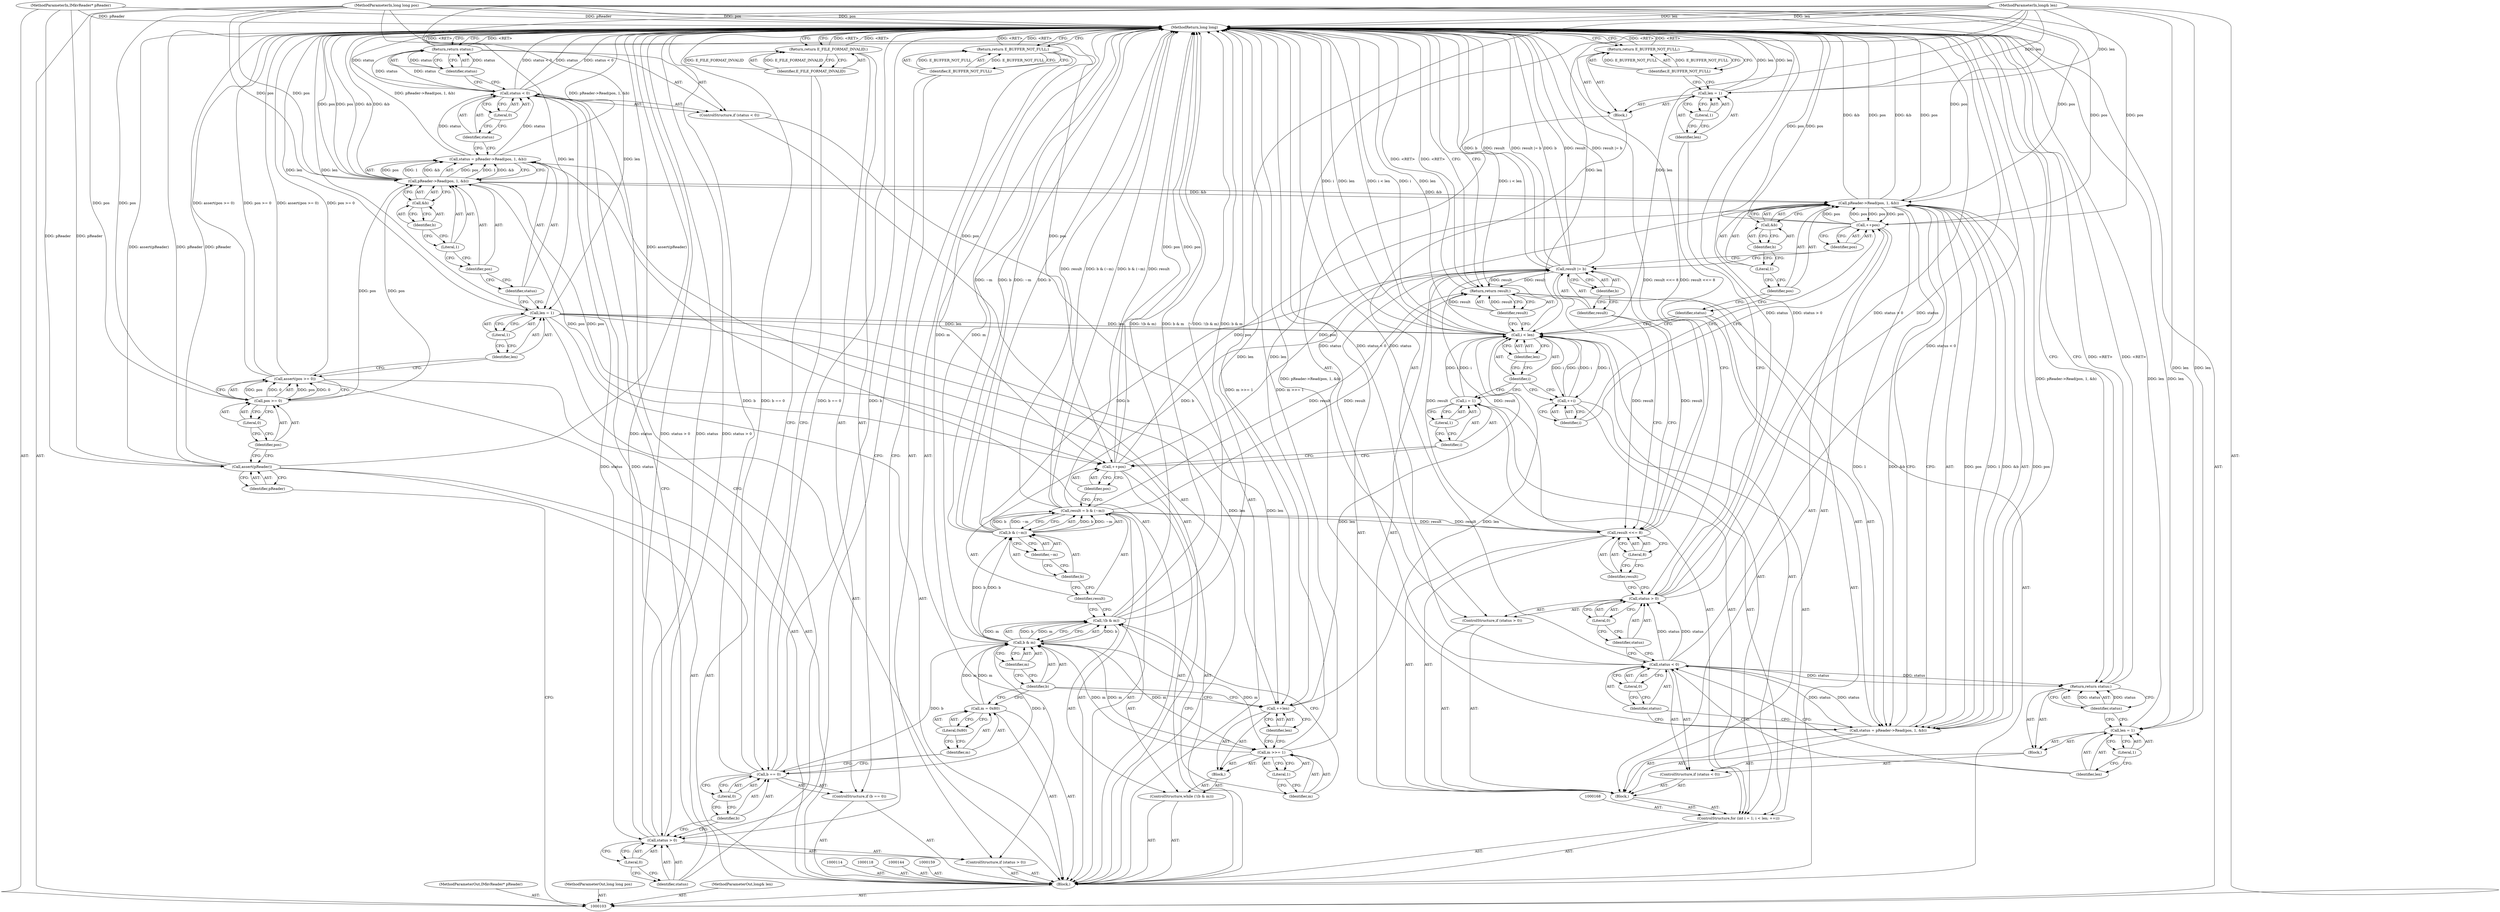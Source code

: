 digraph "1_Android_04839626ed859623901ebd3a5fd483982186b59d_196" {
"1000215" [label="(MethodReturn,long long)"];
"1000104" [label="(MethodParameterIn,IMkvReader* pReader)"];
"1000291" [label="(MethodParameterOut,IMkvReader* pReader)"];
"1000105" [label="(MethodParameterIn,long long pos)"];
"1000292" [label="(MethodParameterOut,long long pos)"];
"1000106" [label="(MethodParameterIn,long& len)"];
"1000293" [label="(MethodParameterOut,long& len)"];
"1000121" [label="(Call,pReader->Read(pos, 1, &b))"];
"1000122" [label="(Identifier,pos)"];
"1000123" [label="(Literal,1)"];
"1000124" [label="(Call,&b)"];
"1000125" [label="(Identifier,b)"];
"1000119" [label="(Call,status = pReader->Read(pos, 1, &b))"];
"1000120" [label="(Identifier,status)"];
"1000129" [label="(Literal,0)"];
"1000126" [label="(ControlStructure,if (status < 0))"];
"1000127" [label="(Call,status < 0)"];
"1000128" [label="(Identifier,status)"];
"1000131" [label="(Identifier,status)"];
"1000130" [label="(Return,return status;)"];
"1000135" [label="(Literal,0)"];
"1000132" [label="(ControlStructure,if (status > 0))"];
"1000133" [label="(Call,status > 0)"];
"1000134" [label="(Identifier,status)"];
"1000137" [label="(Identifier,E_BUFFER_NOT_FULL)"];
"1000136" [label="(Return,return E_BUFFER_NOT_FULL;)"];
"1000141" [label="(Literal,0)"];
"1000138" [label="(ControlStructure,if (b == 0))"];
"1000139" [label="(Call,b == 0)"];
"1000140" [label="(Identifier,b)"];
"1000107" [label="(Block,)"];
"1000143" [label="(Identifier,E_FILE_FORMAT_INVALID)"];
"1000142" [label="(Return,return E_FILE_FORMAT_INVALID;)"];
"1000145" [label="(Call,m = 0x80)"];
"1000146" [label="(Identifier,m)"];
"1000147" [label="(Literal,0x80)"];
"1000149" [label="(Call,!(b & m))"];
"1000150" [label="(Call,b & m)"];
"1000151" [label="(Identifier,b)"];
"1000152" [label="(Identifier,m)"];
"1000148" [label="(ControlStructure,while (!(b & m)))"];
"1000153" [label="(Block,)"];
"1000156" [label="(Literal,1)"];
"1000154" [label="(Call,m >>= 1)"];
"1000155" [label="(Identifier,m)"];
"1000158" [label="(Identifier,len)"];
"1000157" [label="(Call,++len)"];
"1000160" [label="(Call,result = b & (~m))"];
"1000161" [label="(Identifier,result)"];
"1000162" [label="(Call,b & (~m))"];
"1000163" [label="(Identifier,b)"];
"1000164" [label="(Identifier,~m)"];
"1000109" [label="(Identifier,pReader)"];
"1000108" [label="(Call,assert(pReader))"];
"1000165" [label="(Call,++pos)"];
"1000166" [label="(Identifier,pos)"];
"1000169" [label="(Call,i = 1)"];
"1000170" [label="(Identifier,i)"];
"1000171" [label="(Literal,1)"];
"1000172" [label="(Call,i < len)"];
"1000173" [label="(Identifier,i)"];
"1000174" [label="(Identifier,len)"];
"1000175" [label="(Call,++i)"];
"1000176" [label="(Identifier,i)"];
"1000167" [label="(ControlStructure,for (int i = 1; i < len; ++i))"];
"1000177" [label="(Block,)"];
"1000180" [label="(Call,pReader->Read(pos, 1, &b))"];
"1000181" [label="(Identifier,pos)"];
"1000182" [label="(Literal,1)"];
"1000183" [label="(Call,&b)"];
"1000184" [label="(Identifier,b)"];
"1000178" [label="(Call,status = pReader->Read(pos, 1, &b))"];
"1000179" [label="(Identifier,status)"];
"1000186" [label="(Call,status < 0)"];
"1000187" [label="(Identifier,status)"];
"1000188" [label="(Literal,0)"];
"1000185" [label="(ControlStructure,if (status < 0))"];
"1000189" [label="(Block,)"];
"1000190" [label="(Call,len = 1)"];
"1000191" [label="(Identifier,len)"];
"1000192" [label="(Literal,1)"];
"1000193" [label="(Return,return status;)"];
"1000194" [label="(Identifier,status)"];
"1000111" [label="(Call,pos >= 0)"];
"1000112" [label="(Identifier,pos)"];
"1000113" [label="(Literal,0)"];
"1000110" [label="(Call,assert(pos >= 0))"];
"1000196" [label="(Call,status > 0)"];
"1000197" [label="(Identifier,status)"];
"1000198" [label="(Literal,0)"];
"1000195" [label="(ControlStructure,if (status > 0))"];
"1000199" [label="(Block,)"];
"1000200" [label="(Call,len = 1)"];
"1000201" [label="(Identifier,len)"];
"1000202" [label="(Literal,1)"];
"1000203" [label="(Return,return E_BUFFER_NOT_FULL;)"];
"1000204" [label="(Identifier,E_BUFFER_NOT_FULL)"];
"1000207" [label="(Literal,8)"];
"1000205" [label="(Call,result <<= 8)"];
"1000206" [label="(Identifier,result)"];
"1000210" [label="(Identifier,b)"];
"1000208" [label="(Call,result |= b)"];
"1000209" [label="(Identifier,result)"];
"1000212" [label="(Identifier,pos)"];
"1000211" [label="(Call,++pos)"];
"1000214" [label="(Identifier,result)"];
"1000213" [label="(Return,return result;)"];
"1000117" [label="(Literal,1)"];
"1000115" [label="(Call,len = 1)"];
"1000116" [label="(Identifier,len)"];
"1000215" -> "1000103"  [label="AST: "];
"1000215" -> "1000130"  [label="CFG: "];
"1000215" -> "1000136"  [label="CFG: "];
"1000215" -> "1000142"  [label="CFG: "];
"1000215" -> "1000193"  [label="CFG: "];
"1000215" -> "1000203"  [label="CFG: "];
"1000215" -> "1000213"  [label="CFG: "];
"1000136" -> "1000215"  [label="DDG: <RET>"];
"1000142" -> "1000215"  [label="DDG: <RET>"];
"1000130" -> "1000215"  [label="DDG: <RET>"];
"1000213" -> "1000215"  [label="DDG: <RET>"];
"1000203" -> "1000215"  [label="DDG: <RET>"];
"1000200" -> "1000215"  [label="DDG: len"];
"1000208" -> "1000215"  [label="DDG: b"];
"1000208" -> "1000215"  [label="DDG: result"];
"1000208" -> "1000215"  [label="DDG: result |= b"];
"1000104" -> "1000215"  [label="DDG: pReader"];
"1000105" -> "1000215"  [label="DDG: pos"];
"1000139" -> "1000215"  [label="DDG: b == 0"];
"1000139" -> "1000215"  [label="DDG: b"];
"1000133" -> "1000215"  [label="DDG: status"];
"1000133" -> "1000215"  [label="DDG: status > 0"];
"1000180" -> "1000215"  [label="DDG: pos"];
"1000180" -> "1000215"  [label="DDG: &b"];
"1000127" -> "1000215"  [label="DDG: status < 0"];
"1000127" -> "1000215"  [label="DDG: status"];
"1000196" -> "1000215"  [label="DDG: status"];
"1000196" -> "1000215"  [label="DDG: status > 0"];
"1000149" -> "1000215"  [label="DDG: b & m"];
"1000149" -> "1000215"  [label="DDG: !(b & m)"];
"1000162" -> "1000215"  [label="DDG: ~m"];
"1000162" -> "1000215"  [label="DDG: b"];
"1000186" -> "1000215"  [label="DDG: status < 0"];
"1000186" -> "1000215"  [label="DDG: status"];
"1000172" -> "1000215"  [label="DDG: i < len"];
"1000172" -> "1000215"  [label="DDG: i"];
"1000172" -> "1000215"  [label="DDG: len"];
"1000108" -> "1000215"  [label="DDG: assert(pReader)"];
"1000108" -> "1000215"  [label="DDG: pReader"];
"1000165" -> "1000215"  [label="DDG: pos"];
"1000150" -> "1000215"  [label="DDG: m"];
"1000190" -> "1000215"  [label="DDG: len"];
"1000119" -> "1000215"  [label="DDG: pReader->Read(pos, 1, &b)"];
"1000178" -> "1000215"  [label="DDG: pReader->Read(pos, 1, &b)"];
"1000211" -> "1000215"  [label="DDG: pos"];
"1000154" -> "1000215"  [label="DDG: m >>= 1"];
"1000110" -> "1000215"  [label="DDG: assert(pos >= 0)"];
"1000110" -> "1000215"  [label="DDG: pos >= 0"];
"1000121" -> "1000215"  [label="DDG: pos"];
"1000121" -> "1000215"  [label="DDG: &b"];
"1000205" -> "1000215"  [label="DDG: result <<= 8"];
"1000160" -> "1000215"  [label="DDG: b & (~m)"];
"1000160" -> "1000215"  [label="DDG: result"];
"1000115" -> "1000215"  [label="DDG: len"];
"1000106" -> "1000215"  [label="DDG: len"];
"1000193" -> "1000215"  [label="DDG: <RET>"];
"1000104" -> "1000103"  [label="AST: "];
"1000104" -> "1000215"  [label="DDG: pReader"];
"1000104" -> "1000108"  [label="DDG: pReader"];
"1000291" -> "1000103"  [label="AST: "];
"1000105" -> "1000103"  [label="AST: "];
"1000105" -> "1000215"  [label="DDG: pos"];
"1000105" -> "1000111"  [label="DDG: pos"];
"1000105" -> "1000121"  [label="DDG: pos"];
"1000105" -> "1000165"  [label="DDG: pos"];
"1000105" -> "1000180"  [label="DDG: pos"];
"1000105" -> "1000211"  [label="DDG: pos"];
"1000292" -> "1000103"  [label="AST: "];
"1000106" -> "1000103"  [label="AST: "];
"1000106" -> "1000215"  [label="DDG: len"];
"1000106" -> "1000115"  [label="DDG: len"];
"1000106" -> "1000157"  [label="DDG: len"];
"1000106" -> "1000172"  [label="DDG: len"];
"1000106" -> "1000190"  [label="DDG: len"];
"1000106" -> "1000200"  [label="DDG: len"];
"1000293" -> "1000103"  [label="AST: "];
"1000121" -> "1000119"  [label="AST: "];
"1000121" -> "1000124"  [label="CFG: "];
"1000122" -> "1000121"  [label="AST: "];
"1000123" -> "1000121"  [label="AST: "];
"1000124" -> "1000121"  [label="AST: "];
"1000119" -> "1000121"  [label="CFG: "];
"1000121" -> "1000215"  [label="DDG: pos"];
"1000121" -> "1000215"  [label="DDG: &b"];
"1000121" -> "1000119"  [label="DDG: pos"];
"1000121" -> "1000119"  [label="DDG: 1"];
"1000121" -> "1000119"  [label="DDG: &b"];
"1000111" -> "1000121"  [label="DDG: pos"];
"1000105" -> "1000121"  [label="DDG: pos"];
"1000121" -> "1000165"  [label="DDG: pos"];
"1000121" -> "1000180"  [label="DDG: &b"];
"1000122" -> "1000121"  [label="AST: "];
"1000122" -> "1000120"  [label="CFG: "];
"1000123" -> "1000122"  [label="CFG: "];
"1000123" -> "1000121"  [label="AST: "];
"1000123" -> "1000122"  [label="CFG: "];
"1000125" -> "1000123"  [label="CFG: "];
"1000124" -> "1000121"  [label="AST: "];
"1000124" -> "1000125"  [label="CFG: "];
"1000125" -> "1000124"  [label="AST: "];
"1000121" -> "1000124"  [label="CFG: "];
"1000125" -> "1000124"  [label="AST: "];
"1000125" -> "1000123"  [label="CFG: "];
"1000124" -> "1000125"  [label="CFG: "];
"1000119" -> "1000107"  [label="AST: "];
"1000119" -> "1000121"  [label="CFG: "];
"1000120" -> "1000119"  [label="AST: "];
"1000121" -> "1000119"  [label="AST: "];
"1000128" -> "1000119"  [label="CFG: "];
"1000119" -> "1000215"  [label="DDG: pReader->Read(pos, 1, &b)"];
"1000121" -> "1000119"  [label="DDG: pos"];
"1000121" -> "1000119"  [label="DDG: 1"];
"1000121" -> "1000119"  [label="DDG: &b"];
"1000119" -> "1000127"  [label="DDG: status"];
"1000120" -> "1000119"  [label="AST: "];
"1000120" -> "1000115"  [label="CFG: "];
"1000122" -> "1000120"  [label="CFG: "];
"1000129" -> "1000127"  [label="AST: "];
"1000129" -> "1000128"  [label="CFG: "];
"1000127" -> "1000129"  [label="CFG: "];
"1000126" -> "1000107"  [label="AST: "];
"1000127" -> "1000126"  [label="AST: "];
"1000130" -> "1000126"  [label="AST: "];
"1000127" -> "1000126"  [label="AST: "];
"1000127" -> "1000129"  [label="CFG: "];
"1000128" -> "1000127"  [label="AST: "];
"1000129" -> "1000127"  [label="AST: "];
"1000131" -> "1000127"  [label="CFG: "];
"1000134" -> "1000127"  [label="CFG: "];
"1000127" -> "1000215"  [label="DDG: status < 0"];
"1000127" -> "1000215"  [label="DDG: status"];
"1000119" -> "1000127"  [label="DDG: status"];
"1000127" -> "1000130"  [label="DDG: status"];
"1000127" -> "1000133"  [label="DDG: status"];
"1000128" -> "1000127"  [label="AST: "];
"1000128" -> "1000119"  [label="CFG: "];
"1000129" -> "1000128"  [label="CFG: "];
"1000131" -> "1000130"  [label="AST: "];
"1000131" -> "1000127"  [label="CFG: "];
"1000130" -> "1000131"  [label="CFG: "];
"1000131" -> "1000130"  [label="DDG: status"];
"1000130" -> "1000126"  [label="AST: "];
"1000130" -> "1000131"  [label="CFG: "];
"1000131" -> "1000130"  [label="AST: "];
"1000215" -> "1000130"  [label="CFG: "];
"1000130" -> "1000215"  [label="DDG: <RET>"];
"1000131" -> "1000130"  [label="DDG: status"];
"1000127" -> "1000130"  [label="DDG: status"];
"1000135" -> "1000133"  [label="AST: "];
"1000135" -> "1000134"  [label="CFG: "];
"1000133" -> "1000135"  [label="CFG: "];
"1000132" -> "1000107"  [label="AST: "];
"1000133" -> "1000132"  [label="AST: "];
"1000136" -> "1000132"  [label="AST: "];
"1000133" -> "1000132"  [label="AST: "];
"1000133" -> "1000135"  [label="CFG: "];
"1000134" -> "1000133"  [label="AST: "];
"1000135" -> "1000133"  [label="AST: "];
"1000137" -> "1000133"  [label="CFG: "];
"1000140" -> "1000133"  [label="CFG: "];
"1000133" -> "1000215"  [label="DDG: status"];
"1000133" -> "1000215"  [label="DDG: status > 0"];
"1000127" -> "1000133"  [label="DDG: status"];
"1000134" -> "1000133"  [label="AST: "];
"1000134" -> "1000127"  [label="CFG: "];
"1000135" -> "1000134"  [label="CFG: "];
"1000137" -> "1000136"  [label="AST: "];
"1000137" -> "1000133"  [label="CFG: "];
"1000136" -> "1000137"  [label="CFG: "];
"1000137" -> "1000136"  [label="DDG: E_BUFFER_NOT_FULL"];
"1000136" -> "1000132"  [label="AST: "];
"1000136" -> "1000137"  [label="CFG: "];
"1000137" -> "1000136"  [label="AST: "];
"1000215" -> "1000136"  [label="CFG: "];
"1000136" -> "1000215"  [label="DDG: <RET>"];
"1000137" -> "1000136"  [label="DDG: E_BUFFER_NOT_FULL"];
"1000141" -> "1000139"  [label="AST: "];
"1000141" -> "1000140"  [label="CFG: "];
"1000139" -> "1000141"  [label="CFG: "];
"1000138" -> "1000107"  [label="AST: "];
"1000139" -> "1000138"  [label="AST: "];
"1000142" -> "1000138"  [label="AST: "];
"1000139" -> "1000138"  [label="AST: "];
"1000139" -> "1000141"  [label="CFG: "];
"1000140" -> "1000139"  [label="AST: "];
"1000141" -> "1000139"  [label="AST: "];
"1000143" -> "1000139"  [label="CFG: "];
"1000146" -> "1000139"  [label="CFG: "];
"1000139" -> "1000215"  [label="DDG: b == 0"];
"1000139" -> "1000215"  [label="DDG: b"];
"1000139" -> "1000150"  [label="DDG: b"];
"1000140" -> "1000139"  [label="AST: "];
"1000140" -> "1000133"  [label="CFG: "];
"1000141" -> "1000140"  [label="CFG: "];
"1000107" -> "1000103"  [label="AST: "];
"1000108" -> "1000107"  [label="AST: "];
"1000110" -> "1000107"  [label="AST: "];
"1000114" -> "1000107"  [label="AST: "];
"1000115" -> "1000107"  [label="AST: "];
"1000118" -> "1000107"  [label="AST: "];
"1000119" -> "1000107"  [label="AST: "];
"1000126" -> "1000107"  [label="AST: "];
"1000132" -> "1000107"  [label="AST: "];
"1000138" -> "1000107"  [label="AST: "];
"1000144" -> "1000107"  [label="AST: "];
"1000145" -> "1000107"  [label="AST: "];
"1000148" -> "1000107"  [label="AST: "];
"1000159" -> "1000107"  [label="AST: "];
"1000160" -> "1000107"  [label="AST: "];
"1000165" -> "1000107"  [label="AST: "];
"1000167" -> "1000107"  [label="AST: "];
"1000213" -> "1000107"  [label="AST: "];
"1000143" -> "1000142"  [label="AST: "];
"1000143" -> "1000139"  [label="CFG: "];
"1000142" -> "1000143"  [label="CFG: "];
"1000143" -> "1000142"  [label="DDG: E_FILE_FORMAT_INVALID"];
"1000142" -> "1000138"  [label="AST: "];
"1000142" -> "1000143"  [label="CFG: "];
"1000143" -> "1000142"  [label="AST: "];
"1000215" -> "1000142"  [label="CFG: "];
"1000142" -> "1000215"  [label="DDG: <RET>"];
"1000143" -> "1000142"  [label="DDG: E_FILE_FORMAT_INVALID"];
"1000145" -> "1000107"  [label="AST: "];
"1000145" -> "1000147"  [label="CFG: "];
"1000146" -> "1000145"  [label="AST: "];
"1000147" -> "1000145"  [label="AST: "];
"1000151" -> "1000145"  [label="CFG: "];
"1000145" -> "1000150"  [label="DDG: m"];
"1000146" -> "1000145"  [label="AST: "];
"1000146" -> "1000139"  [label="CFG: "];
"1000147" -> "1000146"  [label="CFG: "];
"1000147" -> "1000145"  [label="AST: "];
"1000147" -> "1000146"  [label="CFG: "];
"1000145" -> "1000147"  [label="CFG: "];
"1000149" -> "1000148"  [label="AST: "];
"1000149" -> "1000150"  [label="CFG: "];
"1000150" -> "1000149"  [label="AST: "];
"1000155" -> "1000149"  [label="CFG: "];
"1000161" -> "1000149"  [label="CFG: "];
"1000149" -> "1000215"  [label="DDG: b & m"];
"1000149" -> "1000215"  [label="DDG: !(b & m)"];
"1000150" -> "1000149"  [label="DDG: b"];
"1000150" -> "1000149"  [label="DDG: m"];
"1000150" -> "1000149"  [label="AST: "];
"1000150" -> "1000152"  [label="CFG: "];
"1000151" -> "1000150"  [label="AST: "];
"1000152" -> "1000150"  [label="AST: "];
"1000149" -> "1000150"  [label="CFG: "];
"1000150" -> "1000215"  [label="DDG: m"];
"1000150" -> "1000149"  [label="DDG: b"];
"1000150" -> "1000149"  [label="DDG: m"];
"1000139" -> "1000150"  [label="DDG: b"];
"1000154" -> "1000150"  [label="DDG: m"];
"1000145" -> "1000150"  [label="DDG: m"];
"1000150" -> "1000154"  [label="DDG: m"];
"1000150" -> "1000162"  [label="DDG: b"];
"1000151" -> "1000150"  [label="AST: "];
"1000151" -> "1000157"  [label="CFG: "];
"1000151" -> "1000145"  [label="CFG: "];
"1000152" -> "1000151"  [label="CFG: "];
"1000152" -> "1000150"  [label="AST: "];
"1000152" -> "1000151"  [label="CFG: "];
"1000150" -> "1000152"  [label="CFG: "];
"1000148" -> "1000107"  [label="AST: "];
"1000149" -> "1000148"  [label="AST: "];
"1000153" -> "1000148"  [label="AST: "];
"1000153" -> "1000148"  [label="AST: "];
"1000154" -> "1000153"  [label="AST: "];
"1000157" -> "1000153"  [label="AST: "];
"1000156" -> "1000154"  [label="AST: "];
"1000156" -> "1000155"  [label="CFG: "];
"1000154" -> "1000156"  [label="CFG: "];
"1000154" -> "1000153"  [label="AST: "];
"1000154" -> "1000156"  [label="CFG: "];
"1000155" -> "1000154"  [label="AST: "];
"1000156" -> "1000154"  [label="AST: "];
"1000158" -> "1000154"  [label="CFG: "];
"1000154" -> "1000215"  [label="DDG: m >>= 1"];
"1000154" -> "1000150"  [label="DDG: m"];
"1000150" -> "1000154"  [label="DDG: m"];
"1000155" -> "1000154"  [label="AST: "];
"1000155" -> "1000149"  [label="CFG: "];
"1000156" -> "1000155"  [label="CFG: "];
"1000158" -> "1000157"  [label="AST: "];
"1000158" -> "1000154"  [label="CFG: "];
"1000157" -> "1000158"  [label="CFG: "];
"1000157" -> "1000153"  [label="AST: "];
"1000157" -> "1000158"  [label="CFG: "];
"1000158" -> "1000157"  [label="AST: "];
"1000151" -> "1000157"  [label="CFG: "];
"1000115" -> "1000157"  [label="DDG: len"];
"1000106" -> "1000157"  [label="DDG: len"];
"1000157" -> "1000172"  [label="DDG: len"];
"1000160" -> "1000107"  [label="AST: "];
"1000160" -> "1000162"  [label="CFG: "];
"1000161" -> "1000160"  [label="AST: "];
"1000162" -> "1000160"  [label="AST: "];
"1000166" -> "1000160"  [label="CFG: "];
"1000160" -> "1000215"  [label="DDG: b & (~m)"];
"1000160" -> "1000215"  [label="DDG: result"];
"1000162" -> "1000160"  [label="DDG: b"];
"1000162" -> "1000160"  [label="DDG: ~m"];
"1000160" -> "1000205"  [label="DDG: result"];
"1000160" -> "1000213"  [label="DDG: result"];
"1000161" -> "1000160"  [label="AST: "];
"1000161" -> "1000149"  [label="CFG: "];
"1000163" -> "1000161"  [label="CFG: "];
"1000162" -> "1000160"  [label="AST: "];
"1000162" -> "1000164"  [label="CFG: "];
"1000163" -> "1000162"  [label="AST: "];
"1000164" -> "1000162"  [label="AST: "];
"1000160" -> "1000162"  [label="CFG: "];
"1000162" -> "1000215"  [label="DDG: ~m"];
"1000162" -> "1000215"  [label="DDG: b"];
"1000162" -> "1000160"  [label="DDG: b"];
"1000162" -> "1000160"  [label="DDG: ~m"];
"1000150" -> "1000162"  [label="DDG: b"];
"1000162" -> "1000208"  [label="DDG: b"];
"1000163" -> "1000162"  [label="AST: "];
"1000163" -> "1000161"  [label="CFG: "];
"1000164" -> "1000163"  [label="CFG: "];
"1000164" -> "1000162"  [label="AST: "];
"1000164" -> "1000163"  [label="CFG: "];
"1000162" -> "1000164"  [label="CFG: "];
"1000109" -> "1000108"  [label="AST: "];
"1000109" -> "1000103"  [label="CFG: "];
"1000108" -> "1000109"  [label="CFG: "];
"1000108" -> "1000107"  [label="AST: "];
"1000108" -> "1000109"  [label="CFG: "];
"1000109" -> "1000108"  [label="AST: "];
"1000112" -> "1000108"  [label="CFG: "];
"1000108" -> "1000215"  [label="DDG: assert(pReader)"];
"1000108" -> "1000215"  [label="DDG: pReader"];
"1000104" -> "1000108"  [label="DDG: pReader"];
"1000165" -> "1000107"  [label="AST: "];
"1000165" -> "1000166"  [label="CFG: "];
"1000166" -> "1000165"  [label="AST: "];
"1000170" -> "1000165"  [label="CFG: "];
"1000165" -> "1000215"  [label="DDG: pos"];
"1000121" -> "1000165"  [label="DDG: pos"];
"1000105" -> "1000165"  [label="DDG: pos"];
"1000165" -> "1000180"  [label="DDG: pos"];
"1000166" -> "1000165"  [label="AST: "];
"1000166" -> "1000160"  [label="CFG: "];
"1000165" -> "1000166"  [label="CFG: "];
"1000169" -> "1000167"  [label="AST: "];
"1000169" -> "1000171"  [label="CFG: "];
"1000170" -> "1000169"  [label="AST: "];
"1000171" -> "1000169"  [label="AST: "];
"1000173" -> "1000169"  [label="CFG: "];
"1000169" -> "1000172"  [label="DDG: i"];
"1000170" -> "1000169"  [label="AST: "];
"1000170" -> "1000165"  [label="CFG: "];
"1000171" -> "1000170"  [label="CFG: "];
"1000171" -> "1000169"  [label="AST: "];
"1000171" -> "1000170"  [label="CFG: "];
"1000169" -> "1000171"  [label="CFG: "];
"1000172" -> "1000167"  [label="AST: "];
"1000172" -> "1000174"  [label="CFG: "];
"1000173" -> "1000172"  [label="AST: "];
"1000174" -> "1000172"  [label="AST: "];
"1000179" -> "1000172"  [label="CFG: "];
"1000214" -> "1000172"  [label="CFG: "];
"1000172" -> "1000215"  [label="DDG: i < len"];
"1000172" -> "1000215"  [label="DDG: i"];
"1000172" -> "1000215"  [label="DDG: len"];
"1000175" -> "1000172"  [label="DDG: i"];
"1000169" -> "1000172"  [label="DDG: i"];
"1000157" -> "1000172"  [label="DDG: len"];
"1000115" -> "1000172"  [label="DDG: len"];
"1000106" -> "1000172"  [label="DDG: len"];
"1000172" -> "1000175"  [label="DDG: i"];
"1000173" -> "1000172"  [label="AST: "];
"1000173" -> "1000169"  [label="CFG: "];
"1000173" -> "1000175"  [label="CFG: "];
"1000174" -> "1000173"  [label="CFG: "];
"1000174" -> "1000172"  [label="AST: "];
"1000174" -> "1000173"  [label="CFG: "];
"1000172" -> "1000174"  [label="CFG: "];
"1000175" -> "1000167"  [label="AST: "];
"1000175" -> "1000176"  [label="CFG: "];
"1000176" -> "1000175"  [label="AST: "];
"1000173" -> "1000175"  [label="CFG: "];
"1000175" -> "1000172"  [label="DDG: i"];
"1000172" -> "1000175"  [label="DDG: i"];
"1000176" -> "1000175"  [label="AST: "];
"1000176" -> "1000211"  [label="CFG: "];
"1000175" -> "1000176"  [label="CFG: "];
"1000167" -> "1000107"  [label="AST: "];
"1000168" -> "1000167"  [label="AST: "];
"1000169" -> "1000167"  [label="AST: "];
"1000172" -> "1000167"  [label="AST: "];
"1000175" -> "1000167"  [label="AST: "];
"1000177" -> "1000167"  [label="AST: "];
"1000177" -> "1000167"  [label="AST: "];
"1000178" -> "1000177"  [label="AST: "];
"1000185" -> "1000177"  [label="AST: "];
"1000195" -> "1000177"  [label="AST: "];
"1000205" -> "1000177"  [label="AST: "];
"1000208" -> "1000177"  [label="AST: "];
"1000211" -> "1000177"  [label="AST: "];
"1000180" -> "1000178"  [label="AST: "];
"1000180" -> "1000183"  [label="CFG: "];
"1000181" -> "1000180"  [label="AST: "];
"1000182" -> "1000180"  [label="AST: "];
"1000183" -> "1000180"  [label="AST: "];
"1000178" -> "1000180"  [label="CFG: "];
"1000180" -> "1000215"  [label="DDG: pos"];
"1000180" -> "1000215"  [label="DDG: &b"];
"1000180" -> "1000178"  [label="DDG: pos"];
"1000180" -> "1000178"  [label="DDG: 1"];
"1000180" -> "1000178"  [label="DDG: &b"];
"1000165" -> "1000180"  [label="DDG: pos"];
"1000211" -> "1000180"  [label="DDG: pos"];
"1000105" -> "1000180"  [label="DDG: pos"];
"1000121" -> "1000180"  [label="DDG: &b"];
"1000180" -> "1000211"  [label="DDG: pos"];
"1000181" -> "1000180"  [label="AST: "];
"1000181" -> "1000179"  [label="CFG: "];
"1000182" -> "1000181"  [label="CFG: "];
"1000182" -> "1000180"  [label="AST: "];
"1000182" -> "1000181"  [label="CFG: "];
"1000184" -> "1000182"  [label="CFG: "];
"1000183" -> "1000180"  [label="AST: "];
"1000183" -> "1000184"  [label="CFG: "];
"1000184" -> "1000183"  [label="AST: "];
"1000180" -> "1000183"  [label="CFG: "];
"1000184" -> "1000183"  [label="AST: "];
"1000184" -> "1000182"  [label="CFG: "];
"1000183" -> "1000184"  [label="CFG: "];
"1000178" -> "1000177"  [label="AST: "];
"1000178" -> "1000180"  [label="CFG: "];
"1000179" -> "1000178"  [label="AST: "];
"1000180" -> "1000178"  [label="AST: "];
"1000187" -> "1000178"  [label="CFG: "];
"1000178" -> "1000215"  [label="DDG: pReader->Read(pos, 1, &b)"];
"1000180" -> "1000178"  [label="DDG: pos"];
"1000180" -> "1000178"  [label="DDG: 1"];
"1000180" -> "1000178"  [label="DDG: &b"];
"1000178" -> "1000186"  [label="DDG: status"];
"1000179" -> "1000178"  [label="AST: "];
"1000179" -> "1000172"  [label="CFG: "];
"1000181" -> "1000179"  [label="CFG: "];
"1000186" -> "1000185"  [label="AST: "];
"1000186" -> "1000188"  [label="CFG: "];
"1000187" -> "1000186"  [label="AST: "];
"1000188" -> "1000186"  [label="AST: "];
"1000191" -> "1000186"  [label="CFG: "];
"1000197" -> "1000186"  [label="CFG: "];
"1000186" -> "1000215"  [label="DDG: status < 0"];
"1000186" -> "1000215"  [label="DDG: status"];
"1000178" -> "1000186"  [label="DDG: status"];
"1000186" -> "1000193"  [label="DDG: status"];
"1000186" -> "1000196"  [label="DDG: status"];
"1000187" -> "1000186"  [label="AST: "];
"1000187" -> "1000178"  [label="CFG: "];
"1000188" -> "1000187"  [label="CFG: "];
"1000188" -> "1000186"  [label="AST: "];
"1000188" -> "1000187"  [label="CFG: "];
"1000186" -> "1000188"  [label="CFG: "];
"1000185" -> "1000177"  [label="AST: "];
"1000186" -> "1000185"  [label="AST: "];
"1000189" -> "1000185"  [label="AST: "];
"1000189" -> "1000185"  [label="AST: "];
"1000190" -> "1000189"  [label="AST: "];
"1000193" -> "1000189"  [label="AST: "];
"1000190" -> "1000189"  [label="AST: "];
"1000190" -> "1000192"  [label="CFG: "];
"1000191" -> "1000190"  [label="AST: "];
"1000192" -> "1000190"  [label="AST: "];
"1000194" -> "1000190"  [label="CFG: "];
"1000190" -> "1000215"  [label="DDG: len"];
"1000106" -> "1000190"  [label="DDG: len"];
"1000191" -> "1000190"  [label="AST: "];
"1000191" -> "1000186"  [label="CFG: "];
"1000192" -> "1000191"  [label="CFG: "];
"1000192" -> "1000190"  [label="AST: "];
"1000192" -> "1000191"  [label="CFG: "];
"1000190" -> "1000192"  [label="CFG: "];
"1000193" -> "1000189"  [label="AST: "];
"1000193" -> "1000194"  [label="CFG: "];
"1000194" -> "1000193"  [label="AST: "];
"1000215" -> "1000193"  [label="CFG: "];
"1000193" -> "1000215"  [label="DDG: <RET>"];
"1000194" -> "1000193"  [label="DDG: status"];
"1000186" -> "1000193"  [label="DDG: status"];
"1000194" -> "1000193"  [label="AST: "];
"1000194" -> "1000190"  [label="CFG: "];
"1000193" -> "1000194"  [label="CFG: "];
"1000194" -> "1000193"  [label="DDG: status"];
"1000111" -> "1000110"  [label="AST: "];
"1000111" -> "1000113"  [label="CFG: "];
"1000112" -> "1000111"  [label="AST: "];
"1000113" -> "1000111"  [label="AST: "];
"1000110" -> "1000111"  [label="CFG: "];
"1000111" -> "1000110"  [label="DDG: pos"];
"1000111" -> "1000110"  [label="DDG: 0"];
"1000105" -> "1000111"  [label="DDG: pos"];
"1000111" -> "1000121"  [label="DDG: pos"];
"1000112" -> "1000111"  [label="AST: "];
"1000112" -> "1000108"  [label="CFG: "];
"1000113" -> "1000112"  [label="CFG: "];
"1000113" -> "1000111"  [label="AST: "];
"1000113" -> "1000112"  [label="CFG: "];
"1000111" -> "1000113"  [label="CFG: "];
"1000110" -> "1000107"  [label="AST: "];
"1000110" -> "1000111"  [label="CFG: "];
"1000111" -> "1000110"  [label="AST: "];
"1000116" -> "1000110"  [label="CFG: "];
"1000110" -> "1000215"  [label="DDG: assert(pos >= 0)"];
"1000110" -> "1000215"  [label="DDG: pos >= 0"];
"1000111" -> "1000110"  [label="DDG: pos"];
"1000111" -> "1000110"  [label="DDG: 0"];
"1000196" -> "1000195"  [label="AST: "];
"1000196" -> "1000198"  [label="CFG: "];
"1000197" -> "1000196"  [label="AST: "];
"1000198" -> "1000196"  [label="AST: "];
"1000201" -> "1000196"  [label="CFG: "];
"1000206" -> "1000196"  [label="CFG: "];
"1000196" -> "1000215"  [label="DDG: status"];
"1000196" -> "1000215"  [label="DDG: status > 0"];
"1000186" -> "1000196"  [label="DDG: status"];
"1000197" -> "1000196"  [label="AST: "];
"1000197" -> "1000186"  [label="CFG: "];
"1000198" -> "1000197"  [label="CFG: "];
"1000198" -> "1000196"  [label="AST: "];
"1000198" -> "1000197"  [label="CFG: "];
"1000196" -> "1000198"  [label="CFG: "];
"1000195" -> "1000177"  [label="AST: "];
"1000196" -> "1000195"  [label="AST: "];
"1000199" -> "1000195"  [label="AST: "];
"1000199" -> "1000195"  [label="AST: "];
"1000200" -> "1000199"  [label="AST: "];
"1000203" -> "1000199"  [label="AST: "];
"1000200" -> "1000199"  [label="AST: "];
"1000200" -> "1000202"  [label="CFG: "];
"1000201" -> "1000200"  [label="AST: "];
"1000202" -> "1000200"  [label="AST: "];
"1000204" -> "1000200"  [label="CFG: "];
"1000200" -> "1000215"  [label="DDG: len"];
"1000106" -> "1000200"  [label="DDG: len"];
"1000201" -> "1000200"  [label="AST: "];
"1000201" -> "1000196"  [label="CFG: "];
"1000202" -> "1000201"  [label="CFG: "];
"1000202" -> "1000200"  [label="AST: "];
"1000202" -> "1000201"  [label="CFG: "];
"1000200" -> "1000202"  [label="CFG: "];
"1000203" -> "1000199"  [label="AST: "];
"1000203" -> "1000204"  [label="CFG: "];
"1000204" -> "1000203"  [label="AST: "];
"1000215" -> "1000203"  [label="CFG: "];
"1000203" -> "1000215"  [label="DDG: <RET>"];
"1000204" -> "1000203"  [label="DDG: E_BUFFER_NOT_FULL"];
"1000204" -> "1000203"  [label="AST: "];
"1000204" -> "1000200"  [label="CFG: "];
"1000203" -> "1000204"  [label="CFG: "];
"1000204" -> "1000203"  [label="DDG: E_BUFFER_NOT_FULL"];
"1000207" -> "1000205"  [label="AST: "];
"1000207" -> "1000206"  [label="CFG: "];
"1000205" -> "1000207"  [label="CFG: "];
"1000205" -> "1000177"  [label="AST: "];
"1000205" -> "1000207"  [label="CFG: "];
"1000206" -> "1000205"  [label="AST: "];
"1000207" -> "1000205"  [label="AST: "];
"1000209" -> "1000205"  [label="CFG: "];
"1000205" -> "1000215"  [label="DDG: result <<= 8"];
"1000208" -> "1000205"  [label="DDG: result"];
"1000160" -> "1000205"  [label="DDG: result"];
"1000205" -> "1000208"  [label="DDG: result"];
"1000206" -> "1000205"  [label="AST: "];
"1000206" -> "1000196"  [label="CFG: "];
"1000207" -> "1000206"  [label="CFG: "];
"1000210" -> "1000208"  [label="AST: "];
"1000210" -> "1000209"  [label="CFG: "];
"1000208" -> "1000210"  [label="CFG: "];
"1000208" -> "1000177"  [label="AST: "];
"1000208" -> "1000210"  [label="CFG: "];
"1000209" -> "1000208"  [label="AST: "];
"1000210" -> "1000208"  [label="AST: "];
"1000212" -> "1000208"  [label="CFG: "];
"1000208" -> "1000215"  [label="DDG: b"];
"1000208" -> "1000215"  [label="DDG: result"];
"1000208" -> "1000215"  [label="DDG: result |= b"];
"1000208" -> "1000205"  [label="DDG: result"];
"1000205" -> "1000208"  [label="DDG: result"];
"1000162" -> "1000208"  [label="DDG: b"];
"1000208" -> "1000213"  [label="DDG: result"];
"1000209" -> "1000208"  [label="AST: "];
"1000209" -> "1000205"  [label="CFG: "];
"1000210" -> "1000209"  [label="CFG: "];
"1000212" -> "1000211"  [label="AST: "];
"1000212" -> "1000208"  [label="CFG: "];
"1000211" -> "1000212"  [label="CFG: "];
"1000211" -> "1000177"  [label="AST: "];
"1000211" -> "1000212"  [label="CFG: "];
"1000212" -> "1000211"  [label="AST: "];
"1000176" -> "1000211"  [label="CFG: "];
"1000211" -> "1000215"  [label="DDG: pos"];
"1000211" -> "1000180"  [label="DDG: pos"];
"1000180" -> "1000211"  [label="DDG: pos"];
"1000105" -> "1000211"  [label="DDG: pos"];
"1000214" -> "1000213"  [label="AST: "];
"1000214" -> "1000172"  [label="CFG: "];
"1000213" -> "1000214"  [label="CFG: "];
"1000214" -> "1000213"  [label="DDG: result"];
"1000213" -> "1000107"  [label="AST: "];
"1000213" -> "1000214"  [label="CFG: "];
"1000214" -> "1000213"  [label="AST: "];
"1000215" -> "1000213"  [label="CFG: "];
"1000213" -> "1000215"  [label="DDG: <RET>"];
"1000214" -> "1000213"  [label="DDG: result"];
"1000208" -> "1000213"  [label="DDG: result"];
"1000160" -> "1000213"  [label="DDG: result"];
"1000117" -> "1000115"  [label="AST: "];
"1000117" -> "1000116"  [label="CFG: "];
"1000115" -> "1000117"  [label="CFG: "];
"1000115" -> "1000107"  [label="AST: "];
"1000115" -> "1000117"  [label="CFG: "];
"1000116" -> "1000115"  [label="AST: "];
"1000117" -> "1000115"  [label="AST: "];
"1000120" -> "1000115"  [label="CFG: "];
"1000115" -> "1000215"  [label="DDG: len"];
"1000106" -> "1000115"  [label="DDG: len"];
"1000115" -> "1000157"  [label="DDG: len"];
"1000115" -> "1000172"  [label="DDG: len"];
"1000116" -> "1000115"  [label="AST: "];
"1000116" -> "1000110"  [label="CFG: "];
"1000117" -> "1000116"  [label="CFG: "];
}
